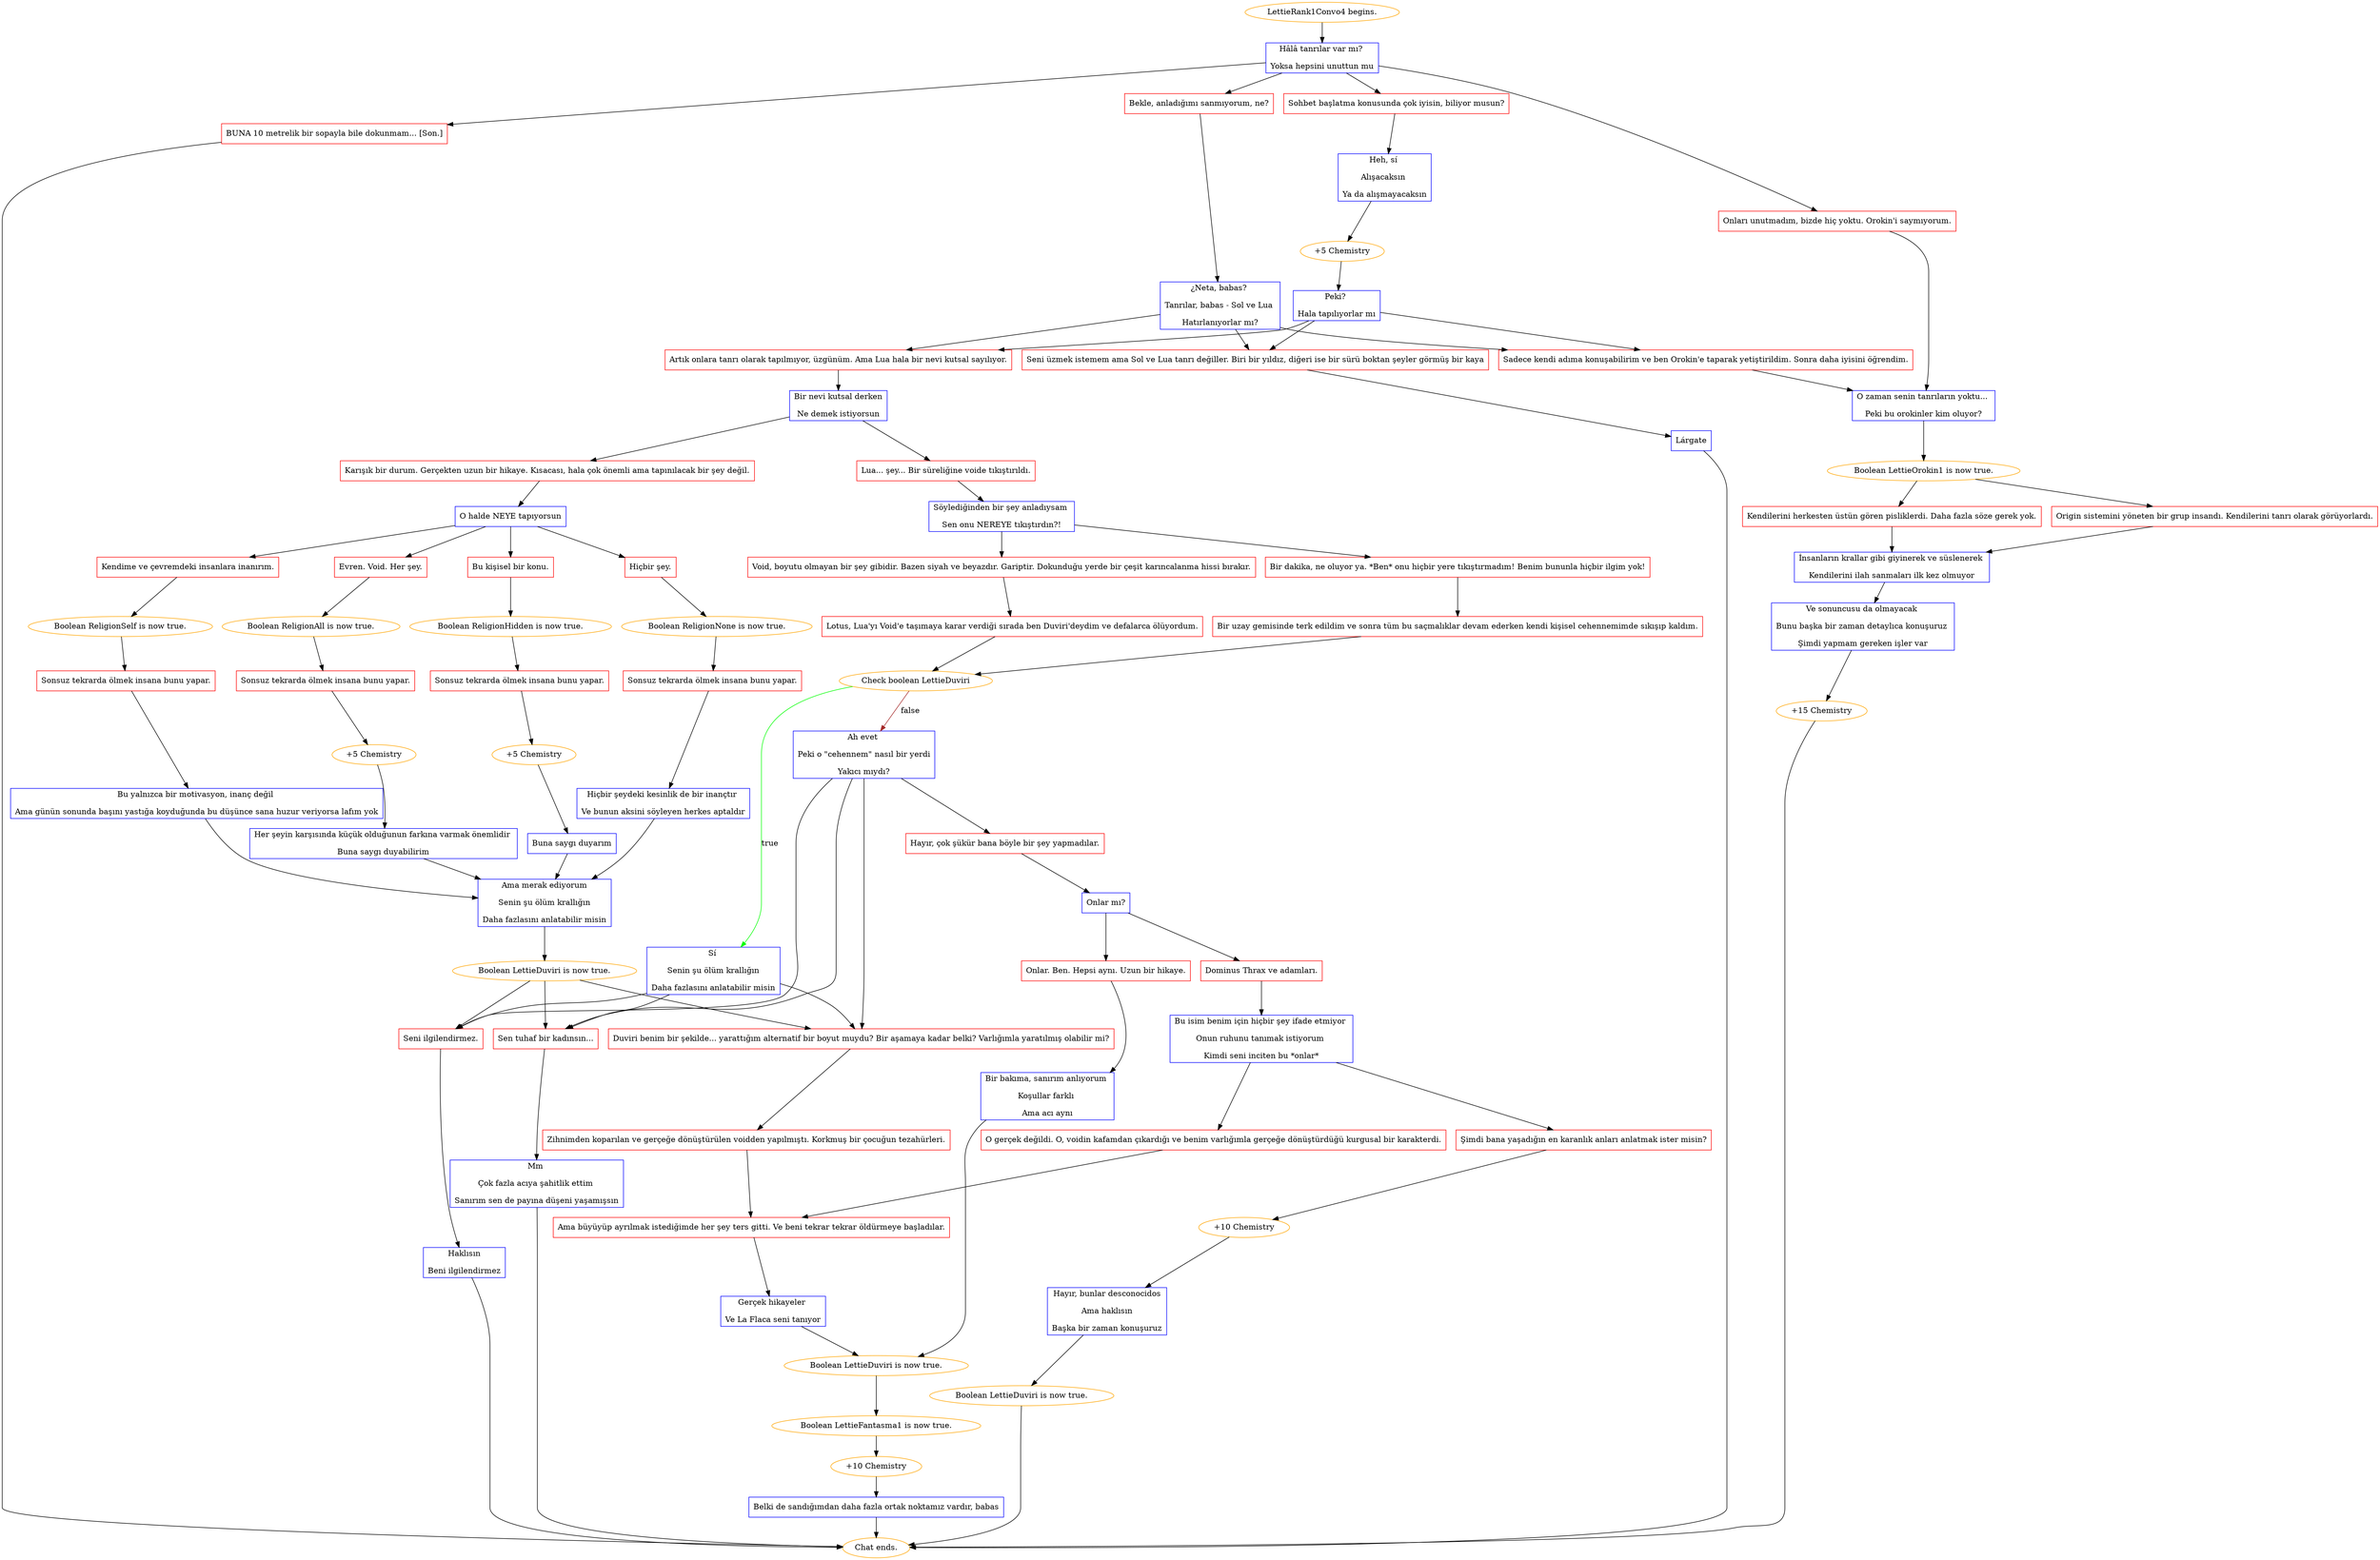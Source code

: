 digraph {
	"LettieRank1Convo4 begins." [color=orange];
		"LettieRank1Convo4 begins." -> j2350254612;
	j2350254612 [label="Hâlâ tanrılar var mı? 
Yoksa hepsini unuttun mu",shape=box,color=blue];
		j2350254612 -> j3709294865;
		j2350254612 -> j125464797;
		j2350254612 -> j1839960920;
		j2350254612 -> j2707785030;
	j3709294865 [label="Bekle, anladığımı sanmıyorum, ne?",shape=box,color=red];
		j3709294865 -> j268696752;
	j125464797 [label="Sohbet başlatma konusunda çok iyisin, biliyor musun?",shape=box,color=red];
		j125464797 -> j2571650585;
	j1839960920 [label="BUNA 10 metrelik bir sopayla bile dokunmam... [Son.]",shape=box,color=red];
		j1839960920 -> "Chat ends.";
	j2707785030 [label="Onları unutmadım, bizde hiç yoktu. Orokin'i saymıyorum.",shape=box,color=red];
		j2707785030 -> j2215930006;
	j268696752 [label="¿Neta, babas? 
Tanrılar, babas - Sol ve Lua 
Hatırlanıyorlar mı?",shape=box,color=blue];
		j268696752 -> j1961280359;
		j268696752 -> j3720439654;
		j268696752 -> j2944814401;
	j2571650585 [label="Heh, sí 
Alışacaksın 
Ya da alışmayacaksın",shape=box,color=blue];
		j2571650585 -> j1879038863;
	"Chat ends." [color=orange];
	j2215930006 [label="O zaman senin tanrıların yoktu... 
Peki bu orokinler kim oluyor?",shape=box,color=blue];
		j2215930006 -> j2126616671;
	j1961280359 [label="Seni üzmek istemem ama Sol ve Lua tanrı değiller. Biri bir yıldız, diğeri ise bir sürü boktan şeyler görmüş bir kaya",shape=box,color=red];
		j1961280359 -> j4236534637;
	j3720439654 [label="Artık onlara tanrı olarak tapılmıyor, üzgünüm. Ama Lua hala bir nevi kutsal sayılıyor.",shape=box,color=red];
		j3720439654 -> j1194224700;
	j2944814401 [label="Sadece kendi adıma konuşabilirim ve ben Orokin'e taparak yetiştirildim. Sonra daha iyisini öğrendim.",shape=box,color=red];
		j2944814401 -> j2215930006;
	j1879038863 [label="+5 Chemistry",color=orange];
		j1879038863 -> j3172801717;
	j2126616671 [label="Boolean LettieOrokin1 is now true.",color=orange];
		j2126616671 -> j3517767101;
		j2126616671 -> j4148740812;
	j4236534637 [label="Lárgate",shape=box,color=blue];
		j4236534637 -> "Chat ends.";
	j1194224700 [label="Bir nevi kutsal derken
Ne demek istiyorsun",shape=box,color=blue];
		j1194224700 -> j2758502925;
		j1194224700 -> j2694552445;
	j3172801717 [label="Peki? 
Hala tapılıyorlar mı",shape=box,color=blue];
		j3172801717 -> j1961280359;
		j3172801717 -> j3720439654;
		j3172801717 -> j2944814401;
	j3517767101 [label="Kendilerini herkesten üstün gören pisliklerdi. Daha fazla söze gerek yok.",shape=box,color=red];
		j3517767101 -> j3587507450;
	j4148740812 [label="Origin sistemini yöneten bir grup insandı. Kendilerini tanrı olarak görüyorlardı.",shape=box,color=red];
		j4148740812 -> j3587507450;
	j2758502925 [label="Lua... şey... Bir süreliğine voide tıkıştırıldı.",shape=box,color=red];
		j2758502925 -> j105824463;
	j2694552445 [label="Karışık bir durum. Gerçekten uzun bir hikaye. Kısacası, hala çok önemli ama tapınılacak bir şey değil.",shape=box,color=red];
		j2694552445 -> j3012992900;
	j3587507450 [label="İnsanların krallar gibi giyinerek ve süslenerek 
Kendilerini ilah sanmaları ilk kez olmuyor",shape=box,color=blue];
		j3587507450 -> j2910690876;
	j105824463 [label="Söylediğinden bir şey anladıysam 
Sen onu NEREYE tıkıştırdın?!",shape=box,color=blue];
		j105824463 -> j796032753;
		j105824463 -> j3706273385;
	j3012992900 [label="O halde NEYE tapıyorsun",shape=box,color=blue];
		j3012992900 -> j2575356089;
		j3012992900 -> j2886372736;
		j3012992900 -> j958568829;
		j3012992900 -> j3390148763;
	j2910690876 [label="Ve sonuncusu da olmayacak 
Bunu başka bir zaman detaylıca konuşuruz 
Şimdi yapmam gereken işler var",shape=box,color=blue];
		j2910690876 -> j374273682;
	j796032753 [label="Void, boyutu olmayan bir şey gibidir. Bazen siyah ve beyazdır. Gariptir. Dokunduğu yerde bir çeşit karıncalanma hissi bırakır.",shape=box,color=red];
		j796032753 -> j4216316850;
	j3706273385 [label="Bir dakika, ne oluyor ya. *Ben* onu hiçbir yere tıkıştırmadım! Benim bununla hiçbir ilgim yok!",shape=box,color=red];
		j3706273385 -> j2892912044;
	j2575356089 [label="Evren. Void. Her şey.",shape=box,color=red];
		j2575356089 -> j3819822815;
	j2886372736 [label="Hiçbir şey.",shape=box,color=red];
		j2886372736 -> j30810437;
	j958568829 [label="Kendime ve çevremdeki insanlara inanırım.",shape=box,color=red];
		j958568829 -> j2311027917;
	j3390148763 [label="Bu kişisel bir konu.",shape=box,color=red];
		j3390148763 -> j3159169841;
	j374273682 [label="+15 Chemistry",color=orange];
		j374273682 -> "Chat ends.";
	j4216316850 [label="Lotus, Lua'yı Void'e taşımaya karar verdiği sırada ben Duviri'deydim ve defalarca ölüyordum.",shape=box,color=red];
		j4216316850 -> j1811373516;
	j2892912044 [label="Bir uzay gemisinde terk edildim ve sonra tüm bu saçmalıklar devam ederken kendi kişisel cehennemimde sıkışıp kaldım.",shape=box,color=red];
		j2892912044 -> j1811373516;
	j3819822815 [label="Boolean ReligionAll is now true.",color=orange];
		j3819822815 -> j3849225151;
	j30810437 [label="Boolean ReligionNone is now true.",color=orange];
		j30810437 -> j3734800883;
	j2311027917 [label="Boolean ReligionSelf is now true.",color=orange];
		j2311027917 -> j3144514164;
	j3159169841 [label="Boolean ReligionHidden is now true.",color=orange];
		j3159169841 -> j3163052967;
	j1811373516 [label="Check boolean LettieDuviri",color=orange];
		j1811373516 -> j3894306134 [label=true,color=green];
		j1811373516 -> j2611858731 [label=false,color=brown];
	j3849225151 [label="Sonsuz tekrarda ölmek insana bunu yapar.",shape=box,color=red];
		j3849225151 -> j1748847760;
	j3734800883 [label="Sonsuz tekrarda ölmek insana bunu yapar.",shape=box,color=red];
		j3734800883 -> j1291040601;
	j3144514164 [label="Sonsuz tekrarda ölmek insana bunu yapar.",shape=box,color=red];
		j3144514164 -> j1645997078;
	j3163052967 [label="Sonsuz tekrarda ölmek insana bunu yapar.",shape=box,color=red];
		j3163052967 -> j3544342547;
	j3894306134 [label="Sí 
Senin şu ölüm krallığın
Daha fazlasını anlatabilir misin",shape=box,color=blue];
		j3894306134 -> j3905345984;
		j3894306134 -> j1932757473;
		j3894306134 -> j1195738947;
	j2611858731 [label="Ah evet 
Peki o \"cehennem\" nasıl bir yerdi
Yakıcı mıydı?",shape=box,color=blue];
		j2611858731 -> j3905345984;
		j2611858731 -> j1932757473;
		j2611858731 -> j1195738947;
		j2611858731 -> j4009835214;
	j1748847760 [label="+5 Chemistry",color=orange];
		j1748847760 -> j1184448641;
	j1291040601 [label="Hiçbir şeydeki kesinlik de bir inançtır 
Ve bunun aksini söyleyen herkes aptaldır",shape=box,color=blue];
		j1291040601 -> j2769317733;
	j1645997078 [label="Bu yalnızca bir motivasyon, inanç değil 
Ama günün sonunda başını yastığa koyduğunda bu düşünce sana huzur veriyorsa lafım yok",shape=box,color=blue];
		j1645997078 -> j2769317733;
	j3544342547 [label="+5 Chemistry",color=orange];
		j3544342547 -> j3246640850;
	j3905345984 [label="Duviri benim bir şekilde... yarattığım alternatif bir boyut muydu? Bir aşamaya kadar belki? Varlığımla yaratılmış olabilir mi?",shape=box,color=red];
		j3905345984 -> j610832470;
	j1932757473 [label="Sen tuhaf bir kadınsın...",shape=box,color=red];
		j1932757473 -> j1792356008;
	j1195738947 [label="Seni ilgilendirmez.",shape=box,color=red];
		j1195738947 -> j4141757089;
	j4009835214 [label="Hayır, çok şükür bana böyle bir şey yapmadılar.",shape=box,color=red];
		j4009835214 -> j3440850434;
	j1184448641 [label="Her şeyin karşısında küçük olduğunun farkına varmak önemlidir 
Buna saygı duyabilirim",shape=box,color=blue];
		j1184448641 -> j2769317733;
	j2769317733 [label="Ama merak ediyorum
Senin şu ölüm krallığın
Daha fazlasını anlatabilir misin",shape=box,color=blue];
		j2769317733 -> j547942567;
	j3246640850 [label="Buna saygı duyarım",shape=box,color=blue];
		j3246640850 -> j2769317733;
	j610832470 [label="Zihnimden koparılan ve gerçeğe dönüştürülen voidden yapılmıştı. Korkmuş bir çocuğun tezahürleri.",shape=box,color=red];
		j610832470 -> j1417839948;
	j1792356008 [label="Mm 
Çok fazla acıya şahitlik ettim 
Sanırım sen de payına düşeni yaşamışsın",shape=box,color=blue];
		j1792356008 -> "Chat ends.";
	j4141757089 [label="Haklısın
Beni ilgilendirmez",shape=box,color=blue];
		j4141757089 -> "Chat ends.";
	j3440850434 [label="Onlar mı?",shape=box,color=blue];
		j3440850434 -> j162633664;
		j3440850434 -> j3078045344;
	j547942567 [label="Boolean LettieDuviri is now true.",color=orange];
		j547942567 -> j3905345984;
		j547942567 -> j1932757473;
		j547942567 -> j1195738947;
	j1417839948 [label="Ama büyüyüp ayrılmak istediğimde her şey ters gitti. Ve beni tekrar tekrar öldürmeye başladılar.",shape=box,color=red];
		j1417839948 -> j1090820986;
	j162633664 [label="Dominus Thrax ve adamları.",shape=box,color=red];
		j162633664 -> j86557023;
	j3078045344 [label="Onlar. Ben. Hepsi aynı. Uzun bir hikaye.",shape=box,color=red];
		j3078045344 -> j2531851132;
	j1090820986 [label="Gerçek hikayeler 
Ve La Flaca seni tanıyor",shape=box,color=blue];
		j1090820986 -> j374258032;
	j86557023 [label="Bu isim benim için hiçbir şey ifade etmiyor 
Onun ruhunu tanımak istiyorum 
Kimdi seni inciten bu *onlar*",shape=box,color=blue];
		j86557023 -> j1584867877;
		j86557023 -> j1085423266;
	j2531851132 [label="Bir bakıma, sanırım anlıyorum 
Koşullar farklı 
Ama acı aynı",shape=box,color=blue];
		j2531851132 -> j374258032;
	j374258032 [label="Boolean LettieDuviri is now true.",color=orange];
		j374258032 -> j1910662256;
	j1584867877 [label="O gerçek değildi. O, voidin kafamdan çıkardığı ve benim varlığımla gerçeğe dönüştürdüğü kurgusal bir karakterdi.",shape=box,color=red];
		j1584867877 -> j1417839948;
	j1085423266 [label="Şimdi bana yaşadığın en karanlık anları anlatmak ister misin?",shape=box,color=red];
		j1085423266 -> j1828504932;
	j1910662256 [label="Boolean LettieFantasma1 is now true.",color=orange];
		j1910662256 -> j607796457;
	j1828504932 [label="+10 Chemistry",color=orange];
		j1828504932 -> j4294732247;
	j607796457 [label="+10 Chemistry",color=orange];
		j607796457 -> j1918936692;
	j4294732247 [label="Hayır, bunlar desconocidos
Ama haklısın
Başka bir zaman konuşuruz",shape=box,color=blue];
		j4294732247 -> j2620081815;
	j1918936692 [label="Belki de sandığımdan daha fazla ortak noktamız vardır, babas",shape=box,color=blue];
		j1918936692 -> "Chat ends.";
	j2620081815 [label="Boolean LettieDuviri is now true.",color=orange];
		j2620081815 -> "Chat ends.";
}